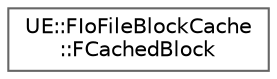 digraph "Graphical Class Hierarchy"
{
 // INTERACTIVE_SVG=YES
 // LATEX_PDF_SIZE
  bgcolor="transparent";
  edge [fontname=Helvetica,fontsize=10,labelfontname=Helvetica,labelfontsize=10];
  node [fontname=Helvetica,fontsize=10,shape=box,height=0.2,width=0.4];
  rankdir="LR";
  Node0 [id="Node000000",label="UE::FIoFileBlockCache\l::FCachedBlock",height=0.2,width=0.4,color="grey40", fillcolor="white", style="filled",URL="$d4/d98/structUE_1_1FIoFileBlockCache_1_1FCachedBlock.html",tooltip=" "];
}
